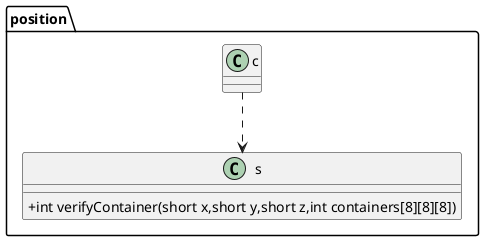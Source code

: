 @startuml
skinparam classAttributeIconSize 0

class position.c{
}

class position.s {
+ int verifyContainer(short x,short y,short z,int containers[8][8][8])
}

position.s <.up. position.c

@enduml



